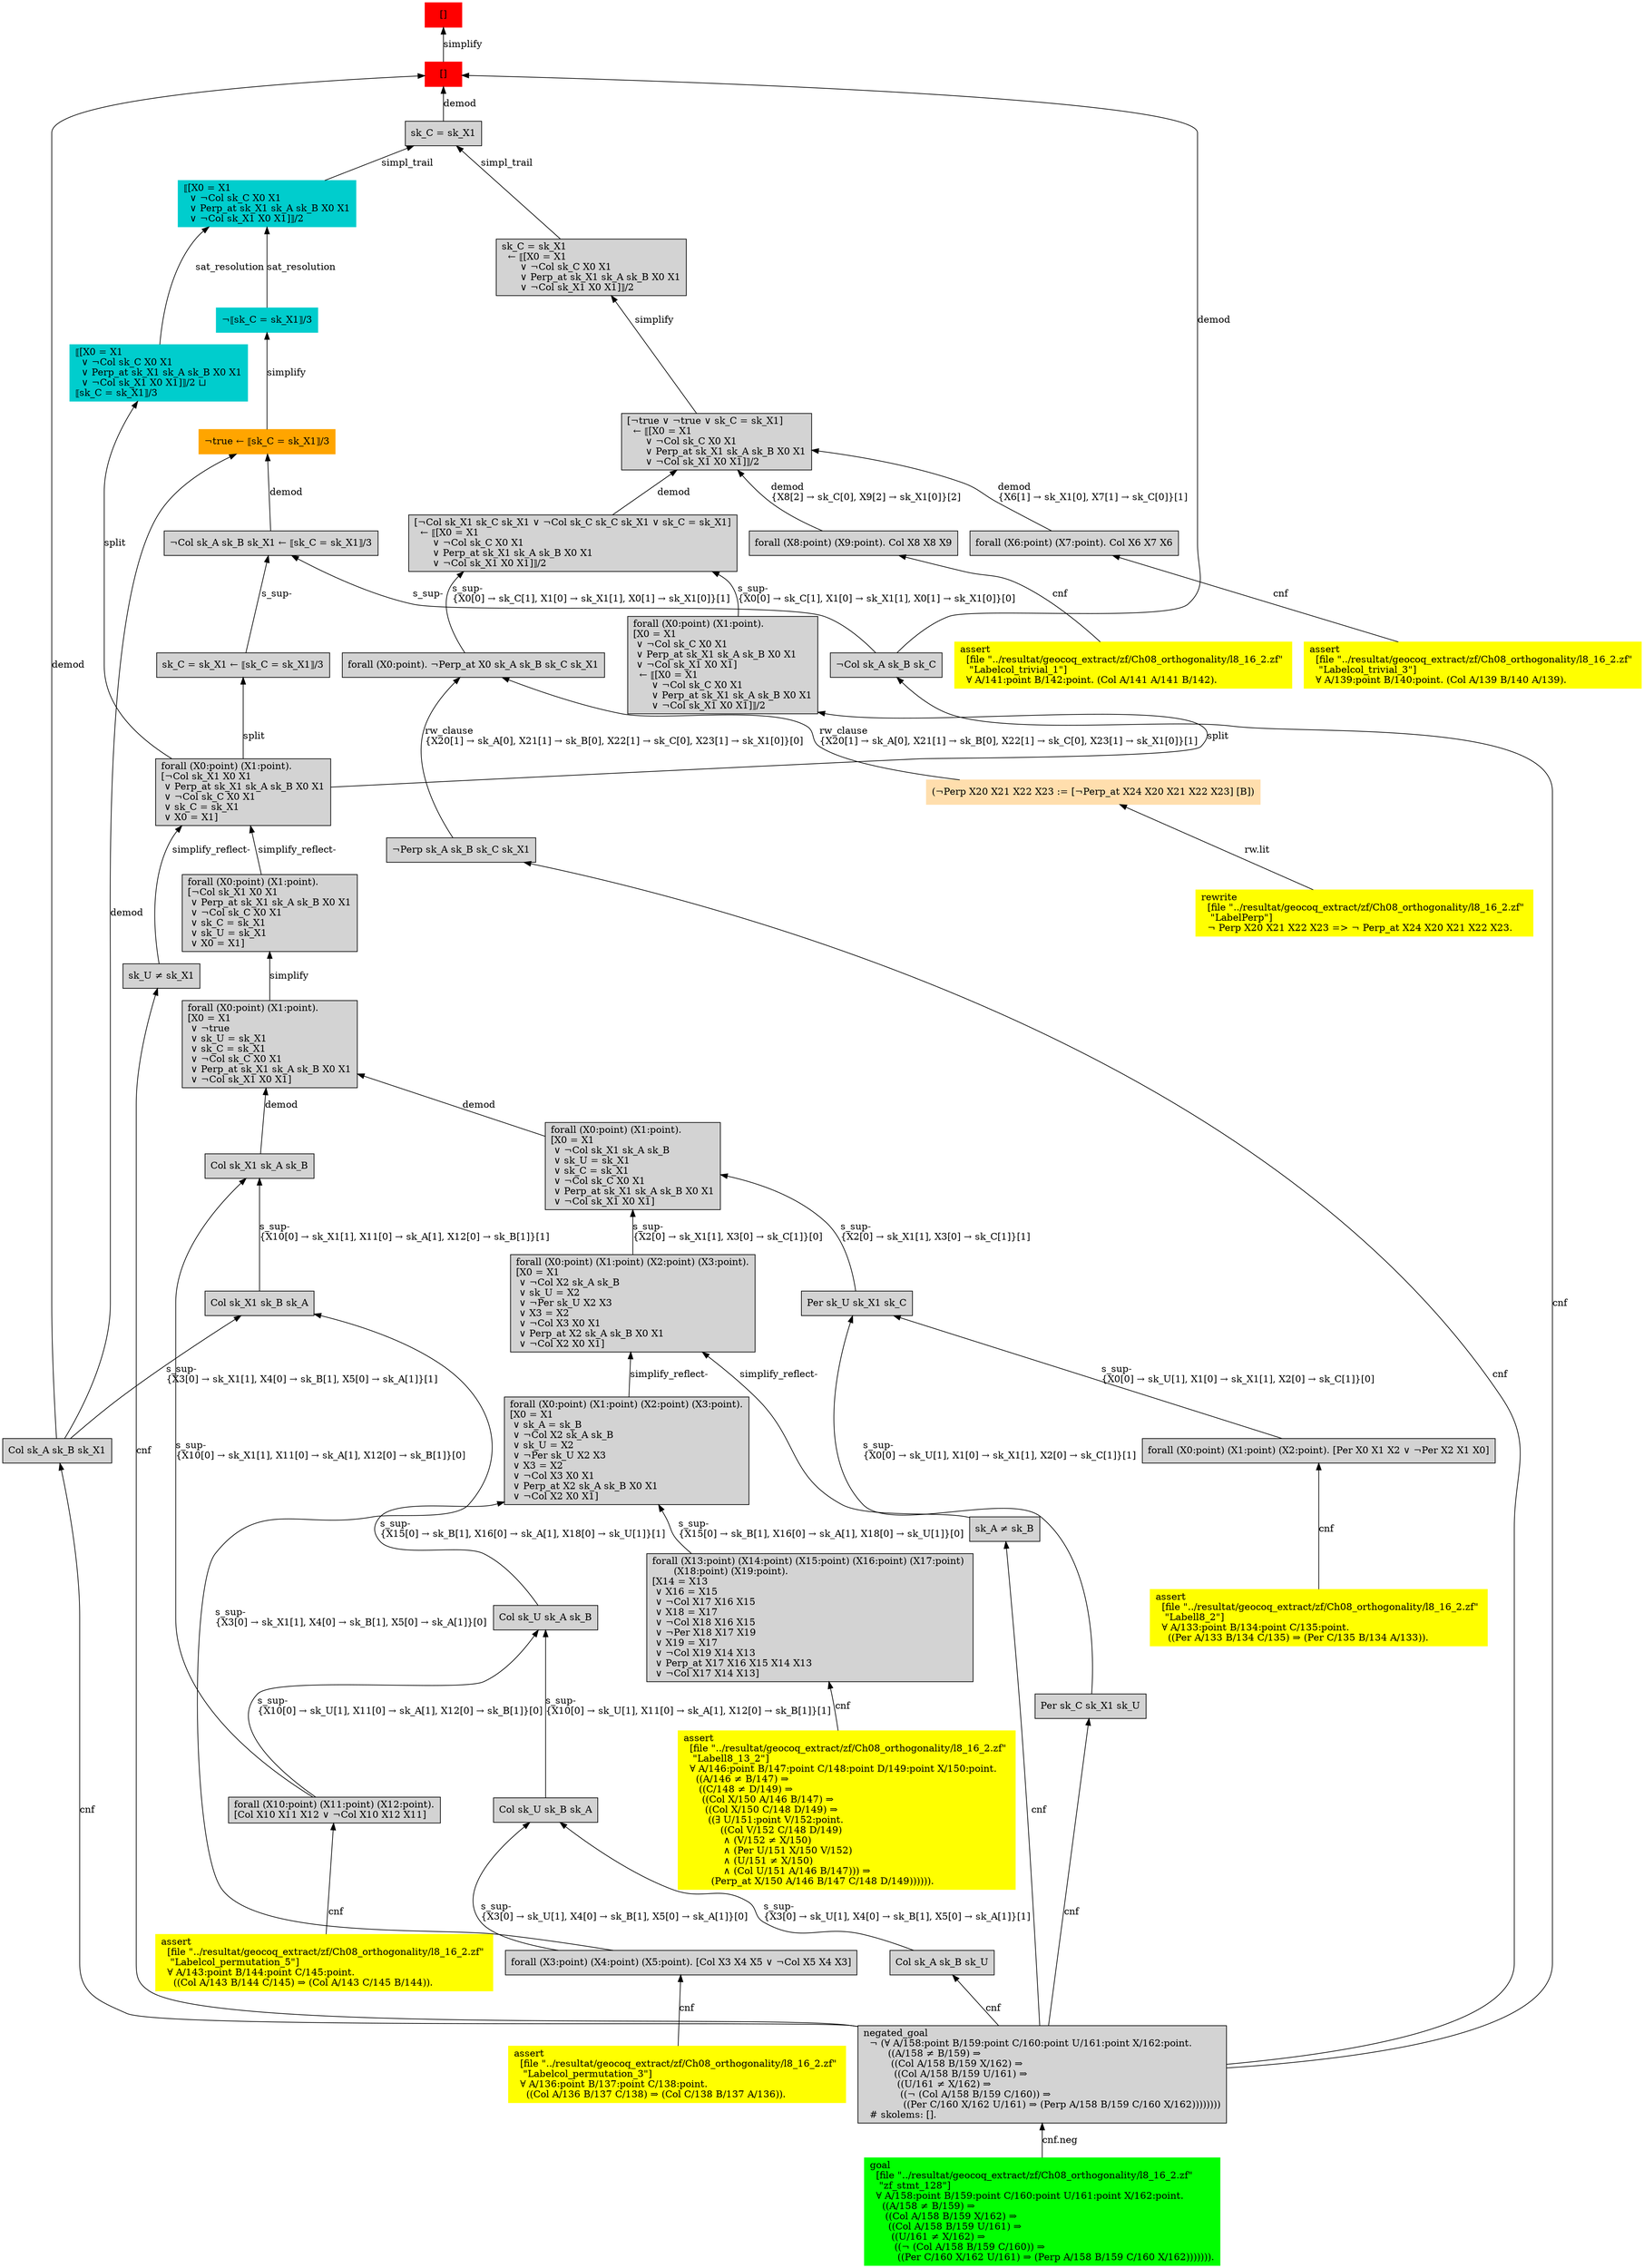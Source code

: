 digraph "unsat_graph" {
  vertex_0 [color=red, label="[]", shape=box, style=filled];
  vertex_0 -> vertex_1 [label="simplify", dir="back"];
  vertex_1 [color=red, label="[]", shape=box, style=filled];
  vertex_1 -> vertex_2 [label="demod", dir="back"];
  vertex_2 [shape=box, label="Col sk_A sk_B sk_X1\l", style=filled];
  vertex_2 -> vertex_3 [label="cnf", dir="back"];
  vertex_3 [shape=box, label="negated_goal\l  ¬ (∀ A/158:point B/159:point C/160:point U/161:point X/162:point.\l        ((A/158 ≠ B/159) ⇒\l         ((Col A/158 B/159 X/162) ⇒\l          ((Col A/158 B/159 U/161) ⇒\l           ((U/161 ≠ X/162) ⇒\l            ((¬ (Col A/158 B/159 C/160)) ⇒\l             ((Per C/160 X/162 U/161) ⇒ (Perp A/158 B/159 C/160 X/162))))))))\l  # skolems: [].\l", style=filled];
  vertex_3 -> vertex_4 [label="cnf.neg", dir="back"];
  vertex_4 [color=green, shape=box, label="goal\l  [file \"../resultat/geocoq_extract/zf/Ch08_orthogonality/l8_16_2.zf\" \l   \"zf_stmt_128\"]\l  ∀ A/158:point B/159:point C/160:point U/161:point X/162:point.\l    ((A/158 ≠ B/159) ⇒\l     ((Col A/158 B/159 X/162) ⇒\l      ((Col A/158 B/159 U/161) ⇒\l       ((U/161 ≠ X/162) ⇒\l        ((¬ (Col A/158 B/159 C/160)) ⇒\l         ((Per C/160 X/162 U/161) ⇒ (Perp A/158 B/159 C/160 X/162))))))).\l", style=filled];
  vertex_1 -> vertex_5 [label="demod", dir="back"];
  vertex_5 [shape=box, label="sk_C = sk_X1\l", style=filled];
  vertex_5 -> vertex_6 [label="simpl_trail", dir="back"];
  vertex_6 [color=cyan3, shape=box, label="⟦[X0 = X1\l  ∨ ¬Col sk_C X0 X1\l  ∨ Perp_at sk_X1 sk_A sk_B X0 X1\l  ∨ ¬Col sk_X1 X0 X1]⟧/2\l", style=filled];
  vertex_6 -> vertex_7 [label="sat_resolution", dir="back"];
  vertex_7 [color=cyan3, shape=box, label="¬⟦sk_C = sk_X1⟧/3\l", style=filled];
  vertex_7 -> vertex_8 [label="simplify", dir="back"];
  vertex_8 [color=orange, shape=box, label="¬true ← ⟦sk_C = sk_X1⟧/3\l", style=filled];
  vertex_8 -> vertex_2 [label="demod", dir="back"];
  vertex_8 -> vertex_9 [label="demod", dir="back"];
  vertex_9 [shape=box, label="¬Col sk_A sk_B sk_X1 ← ⟦sk_C = sk_X1⟧/3\l", style=filled];
  vertex_9 -> vertex_10 [label="s_sup-\l", dir="back"];
  vertex_10 [shape=box, label="¬Col sk_A sk_B sk_C\l", style=filled];
  vertex_10 -> vertex_3 [label="cnf", dir="back"];
  vertex_9 -> vertex_11 [label="s_sup-\l", dir="back"];
  vertex_11 [shape=box, label="sk_C = sk_X1 ← ⟦sk_C = sk_X1⟧/3\l", style=filled];
  vertex_11 -> vertex_12 [label="split", dir="back"];
  vertex_12 [shape=box, label="forall (X0:point) (X1:point).\l[¬Col sk_X1 X0 X1\l ∨ Perp_at sk_X1 sk_A sk_B X0 X1\l ∨ ¬Col sk_C X0 X1\l ∨ sk_C = sk_X1\l ∨ X0 = X1]\l", style=filled];
  vertex_12 -> vertex_13 [label="simplify_reflect-", dir="back"];
  vertex_13 [shape=box, label="sk_U ≠ sk_X1\l", style=filled];
  vertex_13 -> vertex_3 [label="cnf", dir="back"];
  vertex_12 -> vertex_14 [label="simplify_reflect-", dir="back"];
  vertex_14 [shape=box, label="forall (X0:point) (X1:point).\l[¬Col sk_X1 X0 X1\l ∨ Perp_at sk_X1 sk_A sk_B X0 X1\l ∨ ¬Col sk_C X0 X1\l ∨ sk_C = sk_X1\l ∨ sk_U = sk_X1\l ∨ X0 = X1]\l", style=filled];
  vertex_14 -> vertex_15 [label="simplify", dir="back"];
  vertex_15 [shape=box, label="forall (X0:point) (X1:point).\l[X0 = X1\l ∨ ¬true\l ∨ sk_U = sk_X1\l ∨ sk_C = sk_X1\l ∨ ¬Col sk_C X0 X1\l ∨ Perp_at sk_X1 sk_A sk_B X0 X1\l ∨ ¬Col sk_X1 X0 X1]\l", style=filled];
  vertex_15 -> vertex_16 [label="demod", dir="back"];
  vertex_16 [shape=box, label="Col sk_X1 sk_A sk_B\l", style=filled];
  vertex_16 -> vertex_17 [label="s_sup-\l\{X10[0] → sk_X1[1], X11[0] → sk_A[1], X12[0] → sk_B[1]\}[0]\l", dir="back"];
  vertex_17 [shape=box, label="forall (X10:point) (X11:point) (X12:point).\l[Col X10 X11 X12 ∨ ¬Col X10 X12 X11]\l", style=filled];
  vertex_17 -> vertex_18 [label="cnf", dir="back"];
  vertex_18 [color=yellow, shape=box, label="assert\l  [file \"../resultat/geocoq_extract/zf/Ch08_orthogonality/l8_16_2.zf\" \l   \"Labelcol_permutation_5\"]\l  ∀ A/143:point B/144:point C/145:point.\l    ((Col A/143 B/144 C/145) ⇒ (Col A/143 C/145 B/144)).\l", style=filled];
  vertex_16 -> vertex_19 [label="s_sup-\l\{X10[0] → sk_X1[1], X11[0] → sk_A[1], X12[0] → sk_B[1]\}[1]\l", dir="back"];
  vertex_19 [shape=box, label="Col sk_X1 sk_B sk_A\l", style=filled];
  vertex_19 -> vertex_20 [label="s_sup-\l\{X3[0] → sk_X1[1], X4[0] → sk_B[1], X5[0] → sk_A[1]\}[0]\l", dir="back"];
  vertex_20 [shape=box, label="forall (X3:point) (X4:point) (X5:point). [Col X3 X4 X5 ∨ ¬Col X5 X4 X3]\l", style=filled];
  vertex_20 -> vertex_21 [label="cnf", dir="back"];
  vertex_21 [color=yellow, shape=box, label="assert\l  [file \"../resultat/geocoq_extract/zf/Ch08_orthogonality/l8_16_2.zf\" \l   \"Labelcol_permutation_3\"]\l  ∀ A/136:point B/137:point C/138:point.\l    ((Col A/136 B/137 C/138) ⇒ (Col C/138 B/137 A/136)).\l", style=filled];
  vertex_19 -> vertex_2 [label="s_sup-\l\{X3[0] → sk_X1[1], X4[0] → sk_B[1], X5[0] → sk_A[1]\}[1]\l", dir="back"];
  vertex_15 -> vertex_22 [label="demod", dir="back"];
  vertex_22 [shape=box, label="forall (X0:point) (X1:point).\l[X0 = X1\l ∨ ¬Col sk_X1 sk_A sk_B\l ∨ sk_U = sk_X1\l ∨ sk_C = sk_X1\l ∨ ¬Col sk_C X0 X1\l ∨ Perp_at sk_X1 sk_A sk_B X0 X1\l ∨ ¬Col sk_X1 X0 X1]\l", style=filled];
  vertex_22 -> vertex_23 [label="s_sup-\l\{X2[0] → sk_X1[1], X3[0] → sk_C[1]\}[0]\l", dir="back"];
  vertex_23 [shape=box, label="forall (X0:point) (X1:point) (X2:point) (X3:point).\l[X0 = X1\l ∨ ¬Col X2 sk_A sk_B\l ∨ sk_U = X2\l ∨ ¬Per sk_U X2 X3\l ∨ X3 = X2\l ∨ ¬Col X3 X0 X1\l ∨ Perp_at X2 sk_A sk_B X0 X1\l ∨ ¬Col X2 X0 X1]\l", style=filled];
  vertex_23 -> vertex_24 [label="simplify_reflect-", dir="back"];
  vertex_24 [shape=box, label="sk_A ≠ sk_B\l", style=filled];
  vertex_24 -> vertex_3 [label="cnf", dir="back"];
  vertex_23 -> vertex_25 [label="simplify_reflect-", dir="back"];
  vertex_25 [shape=box, label="forall (X0:point) (X1:point) (X2:point) (X3:point).\l[X0 = X1\l ∨ sk_A = sk_B\l ∨ ¬Col X2 sk_A sk_B\l ∨ sk_U = X2\l ∨ ¬Per sk_U X2 X3\l ∨ X3 = X2\l ∨ ¬Col X3 X0 X1\l ∨ Perp_at X2 sk_A sk_B X0 X1\l ∨ ¬Col X2 X0 X1]\l", style=filled];
  vertex_25 -> vertex_26 [label="s_sup-\l\{X15[0] → sk_B[1], X16[0] → sk_A[1], X18[0] → sk_U[1]\}[0]\l", dir="back"];
  vertex_26 [shape=box, label="forall (X13:point) (X14:point) (X15:point) (X16:point) (X17:point) \l       (X18:point) (X19:point).\l[X14 = X13\l ∨ X16 = X15\l ∨ ¬Col X17 X16 X15\l ∨ X18 = X17\l ∨ ¬Col X18 X16 X15\l ∨ ¬Per X18 X17 X19\l ∨ X19 = X17\l ∨ ¬Col X19 X14 X13\l ∨ Perp_at X17 X16 X15 X14 X13\l ∨ ¬Col X17 X14 X13]\l", style=filled];
  vertex_26 -> vertex_27 [label="cnf", dir="back"];
  vertex_27 [color=yellow, shape=box, label="assert\l  [file \"../resultat/geocoq_extract/zf/Ch08_orthogonality/l8_16_2.zf\" \l   \"Labell8_13_2\"]\l  ∀ A/146:point B/147:point C/148:point D/149:point X/150:point.\l    ((A/146 ≠ B/147) ⇒\l     ((C/148 ≠ D/149) ⇒\l      ((Col X/150 A/146 B/147) ⇒\l       ((Col X/150 C/148 D/149) ⇒\l        ((∃ U/151:point V/152:point.\l            ((Col V/152 C/148 D/149)\l             ∧ (V/152 ≠ X/150)\l             ∧ (Per U/151 X/150 V/152)\l             ∧ (U/151 ≠ X/150)\l             ∧ (Col U/151 A/146 B/147))) ⇒\l         (Perp_at X/150 A/146 B/147 C/148 D/149)))))).\l", style=filled];
  vertex_25 -> vertex_28 [label="s_sup-\l\{X15[0] → sk_B[1], X16[0] → sk_A[1], X18[0] → sk_U[1]\}[1]\l", dir="back"];
  vertex_28 [shape=box, label="Col sk_U sk_A sk_B\l", style=filled];
  vertex_28 -> vertex_17 [label="s_sup-\l\{X10[0] → sk_U[1], X11[0] → sk_A[1], X12[0] → sk_B[1]\}[0]\l", dir="back"];
  vertex_28 -> vertex_29 [label="s_sup-\l\{X10[0] → sk_U[1], X11[0] → sk_A[1], X12[0] → sk_B[1]\}[1]\l", dir="back"];
  vertex_29 [shape=box, label="Col sk_U sk_B sk_A\l", style=filled];
  vertex_29 -> vertex_20 [label="s_sup-\l\{X3[0] → sk_U[1], X4[0] → sk_B[1], X5[0] → sk_A[1]\}[0]\l", dir="back"];
  vertex_29 -> vertex_30 [label="s_sup-\l\{X3[0] → sk_U[1], X4[0] → sk_B[1], X5[0] → sk_A[1]\}[1]\l", dir="back"];
  vertex_30 [shape=box, label="Col sk_A sk_B sk_U\l", style=filled];
  vertex_30 -> vertex_3 [label="cnf", dir="back"];
  vertex_22 -> vertex_31 [label="s_sup-\l\{X2[0] → sk_X1[1], X3[0] → sk_C[1]\}[1]\l", dir="back"];
  vertex_31 [shape=box, label="Per sk_U sk_X1 sk_C\l", style=filled];
  vertex_31 -> vertex_32 [label="s_sup-\l\{X0[0] → sk_U[1], X1[0] → sk_X1[1], X2[0] → sk_C[1]\}[0]\l", dir="back"];
  vertex_32 [shape=box, label="forall (X0:point) (X1:point) (X2:point). [Per X0 X1 X2 ∨ ¬Per X2 X1 X0]\l", style=filled];
  vertex_32 -> vertex_33 [label="cnf", dir="back"];
  vertex_33 [color=yellow, shape=box, label="assert\l  [file \"../resultat/geocoq_extract/zf/Ch08_orthogonality/l8_16_2.zf\" \l   \"Labell8_2\"]\l  ∀ A/133:point B/134:point C/135:point.\l    ((Per A/133 B/134 C/135) ⇒ (Per C/135 B/134 A/133)).\l", style=filled];
  vertex_31 -> vertex_34 [label="s_sup-\l\{X0[0] → sk_U[1], X1[0] → sk_X1[1], X2[0] → sk_C[1]\}[1]\l", dir="back"];
  vertex_34 [shape=box, label="Per sk_C sk_X1 sk_U\l", style=filled];
  vertex_34 -> vertex_3 [label="cnf", dir="back"];
  vertex_6 -> vertex_35 [label="sat_resolution", dir="back"];
  vertex_35 [color=cyan3, shape=box, label="⟦[X0 = X1\l  ∨ ¬Col sk_C X0 X1\l  ∨ Perp_at sk_X1 sk_A sk_B X0 X1\l  ∨ ¬Col sk_X1 X0 X1]⟧/2 ⊔ \l⟦sk_C = sk_X1⟧/3\l", style=filled];
  vertex_35 -> vertex_12 [label="split", dir="back"];
  vertex_5 -> vertex_36 [label="simpl_trail", dir="back"];
  vertex_36 [shape=box, label="sk_C = sk_X1\l  ← ⟦[X0 = X1\l      ∨ ¬Col sk_C X0 X1\l      ∨ Perp_at sk_X1 sk_A sk_B X0 X1\l      ∨ ¬Col sk_X1 X0 X1]⟧/2\l", style=filled];
  vertex_36 -> vertex_37 [label="simplify", dir="back"];
  vertex_37 [shape=box, label="[¬true ∨ ¬true ∨ sk_C = sk_X1]\l  ← ⟦[X0 = X1\l      ∨ ¬Col sk_C X0 X1\l      ∨ Perp_at sk_X1 sk_A sk_B X0 X1\l      ∨ ¬Col sk_X1 X0 X1]⟧/2\l", style=filled];
  vertex_37 -> vertex_38 [label="demod\l\{X8[2] → sk_C[0], X9[2] → sk_X1[0]\}[2]\l", dir="back"];
  vertex_38 [shape=box, label="forall (X8:point) (X9:point). Col X8 X8 X9\l", style=filled];
  vertex_38 -> vertex_39 [label="cnf", dir="back"];
  vertex_39 [color=yellow, shape=box, label="assert\l  [file \"../resultat/geocoq_extract/zf/Ch08_orthogonality/l8_16_2.zf\" \l   \"Labelcol_trivial_1\"]\l  ∀ A/141:point B/142:point. (Col A/141 A/141 B/142).\l", style=filled];
  vertex_37 -> vertex_40 [label="demod\l\{X6[1] → sk_X1[0], X7[1] → sk_C[0]\}[1]\l", dir="back"];
  vertex_40 [shape=box, label="forall (X6:point) (X7:point). Col X6 X7 X6\l", style=filled];
  vertex_40 -> vertex_41 [label="cnf", dir="back"];
  vertex_41 [color=yellow, shape=box, label="assert\l  [file \"../resultat/geocoq_extract/zf/Ch08_orthogonality/l8_16_2.zf\" \l   \"Labelcol_trivial_3\"]\l  ∀ A/139:point B/140:point. (Col A/139 B/140 A/139).\l", style=filled];
  vertex_37 -> vertex_42 [label="demod", dir="back"];
  vertex_42 [shape=box, label="[¬Col sk_X1 sk_C sk_X1 ∨ ¬Col sk_C sk_C sk_X1 ∨ sk_C = sk_X1]\l  ← ⟦[X0 = X1\l      ∨ ¬Col sk_C X0 X1\l      ∨ Perp_at sk_X1 sk_A sk_B X0 X1\l      ∨ ¬Col sk_X1 X0 X1]⟧/2\l", style=filled];
  vertex_42 -> vertex_43 [label="s_sup-\l\{X0[0] → sk_C[1], X1[0] → sk_X1[1], X0[1] → sk_X1[0]\}[1]\l", dir="back"];
  vertex_43 [shape=box, label="forall (X0:point). ¬Perp_at X0 sk_A sk_B sk_C sk_X1\l", style=filled];
  vertex_43 -> vertex_44 [label="rw_clause\l\{X20[1] → sk_A[0], X21[1] → sk_B[0], X22[1] → sk_C[0], X23[1] → sk_X1[0]\}[1]\l", dir="back"];
  vertex_44 [color=navajowhite, shape=box, label="(¬Perp X20 X21 X22 X23 := [¬Perp_at X24 X20 X21 X22 X23] [B])\l", style=filled];
  vertex_44 -> vertex_45 [label="rw.lit", dir="back"];
  vertex_45 [color=yellow, shape=box, label="rewrite\l  [file \"../resultat/geocoq_extract/zf/Ch08_orthogonality/l8_16_2.zf\" \l   \"LabelPerp\"]\l  ¬ Perp X20 X21 X22 X23 =\> ¬ Perp_at X24 X20 X21 X22 X23.\l", style=filled];
  vertex_43 -> vertex_46 [label="rw_clause\l\{X20[1] → sk_A[0], X21[1] → sk_B[0], X22[1] → sk_C[0], X23[1] → sk_X1[0]\}[0]\l", dir="back"];
  vertex_46 [shape=box, label="¬Perp sk_A sk_B sk_C sk_X1\l", style=filled];
  vertex_46 -> vertex_3 [label="cnf", dir="back"];
  vertex_42 -> vertex_47 [label="s_sup-\l\{X0[0] → sk_C[1], X1[0] → sk_X1[1], X0[1] → sk_X1[0]\}[0]\l", dir="back"];
  vertex_47 [shape=box, label="forall (X0:point) (X1:point).\l[X0 = X1\l ∨ ¬Col sk_C X0 X1\l ∨ Perp_at sk_X1 sk_A sk_B X0 X1\l ∨ ¬Col sk_X1 X0 X1]\l  ← ⟦[X0 = X1\l      ∨ ¬Col sk_C X0 X1\l      ∨ Perp_at sk_X1 sk_A sk_B X0 X1\l      ∨ ¬Col sk_X1 X0 X1]⟧/2\l", style=filled];
  vertex_47 -> vertex_12 [label="split", dir="back"];
  vertex_1 -> vertex_10 [label="demod", dir="back"];
  }


